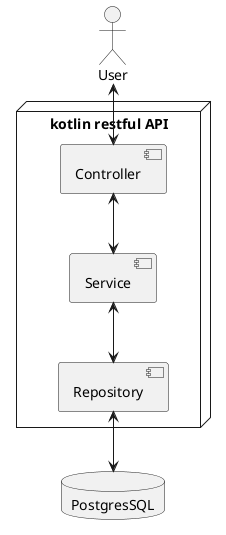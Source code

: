 @startuml

actor "User" as user
node "kotlin restful API"{
    component "Controller" as controller
    component "Service" as service
    component "Repository" as repository



}

database "PostgresSQL" as database

user <--> controller
controller <--> service
service <--> repository
repository <--> database

@enduml